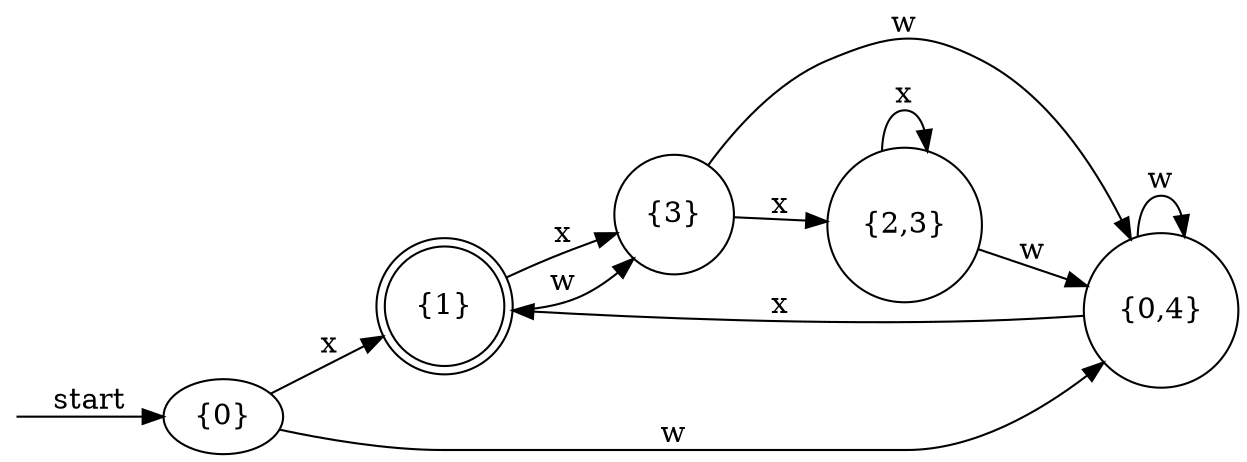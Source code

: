 digraph dfa {
    rankdir = LR;
    __start [style = invis, shape = point];
    __start -> "{0}" [ label = "start" ];
    node [shape = doublecircle]; "{1}"
    node [shape = circle];
    "{0}" -> "{1}" [ label = "x" ];
    "{0}" -> "{0,4}" [ label = "w" ];
    "{1}" -> "{3}" [ label = "x" ];
    "{1}" -> "{3}" [ label = "w" ];
    "{3}" -> "{2,3}" [ label = "x" ];
    "{3}" -> "{0,4}" [ label = "w" ];
    "{2,3}" -> "{2,3}" [ label = "x" ];
    "{2,3}" -> "{0,4}" [ label = "w" ];
    "{0,4}" -> "{1}" [ label = "x" ];
    "{0,4}" -> "{0,4}" [ label = "w" ];
}
